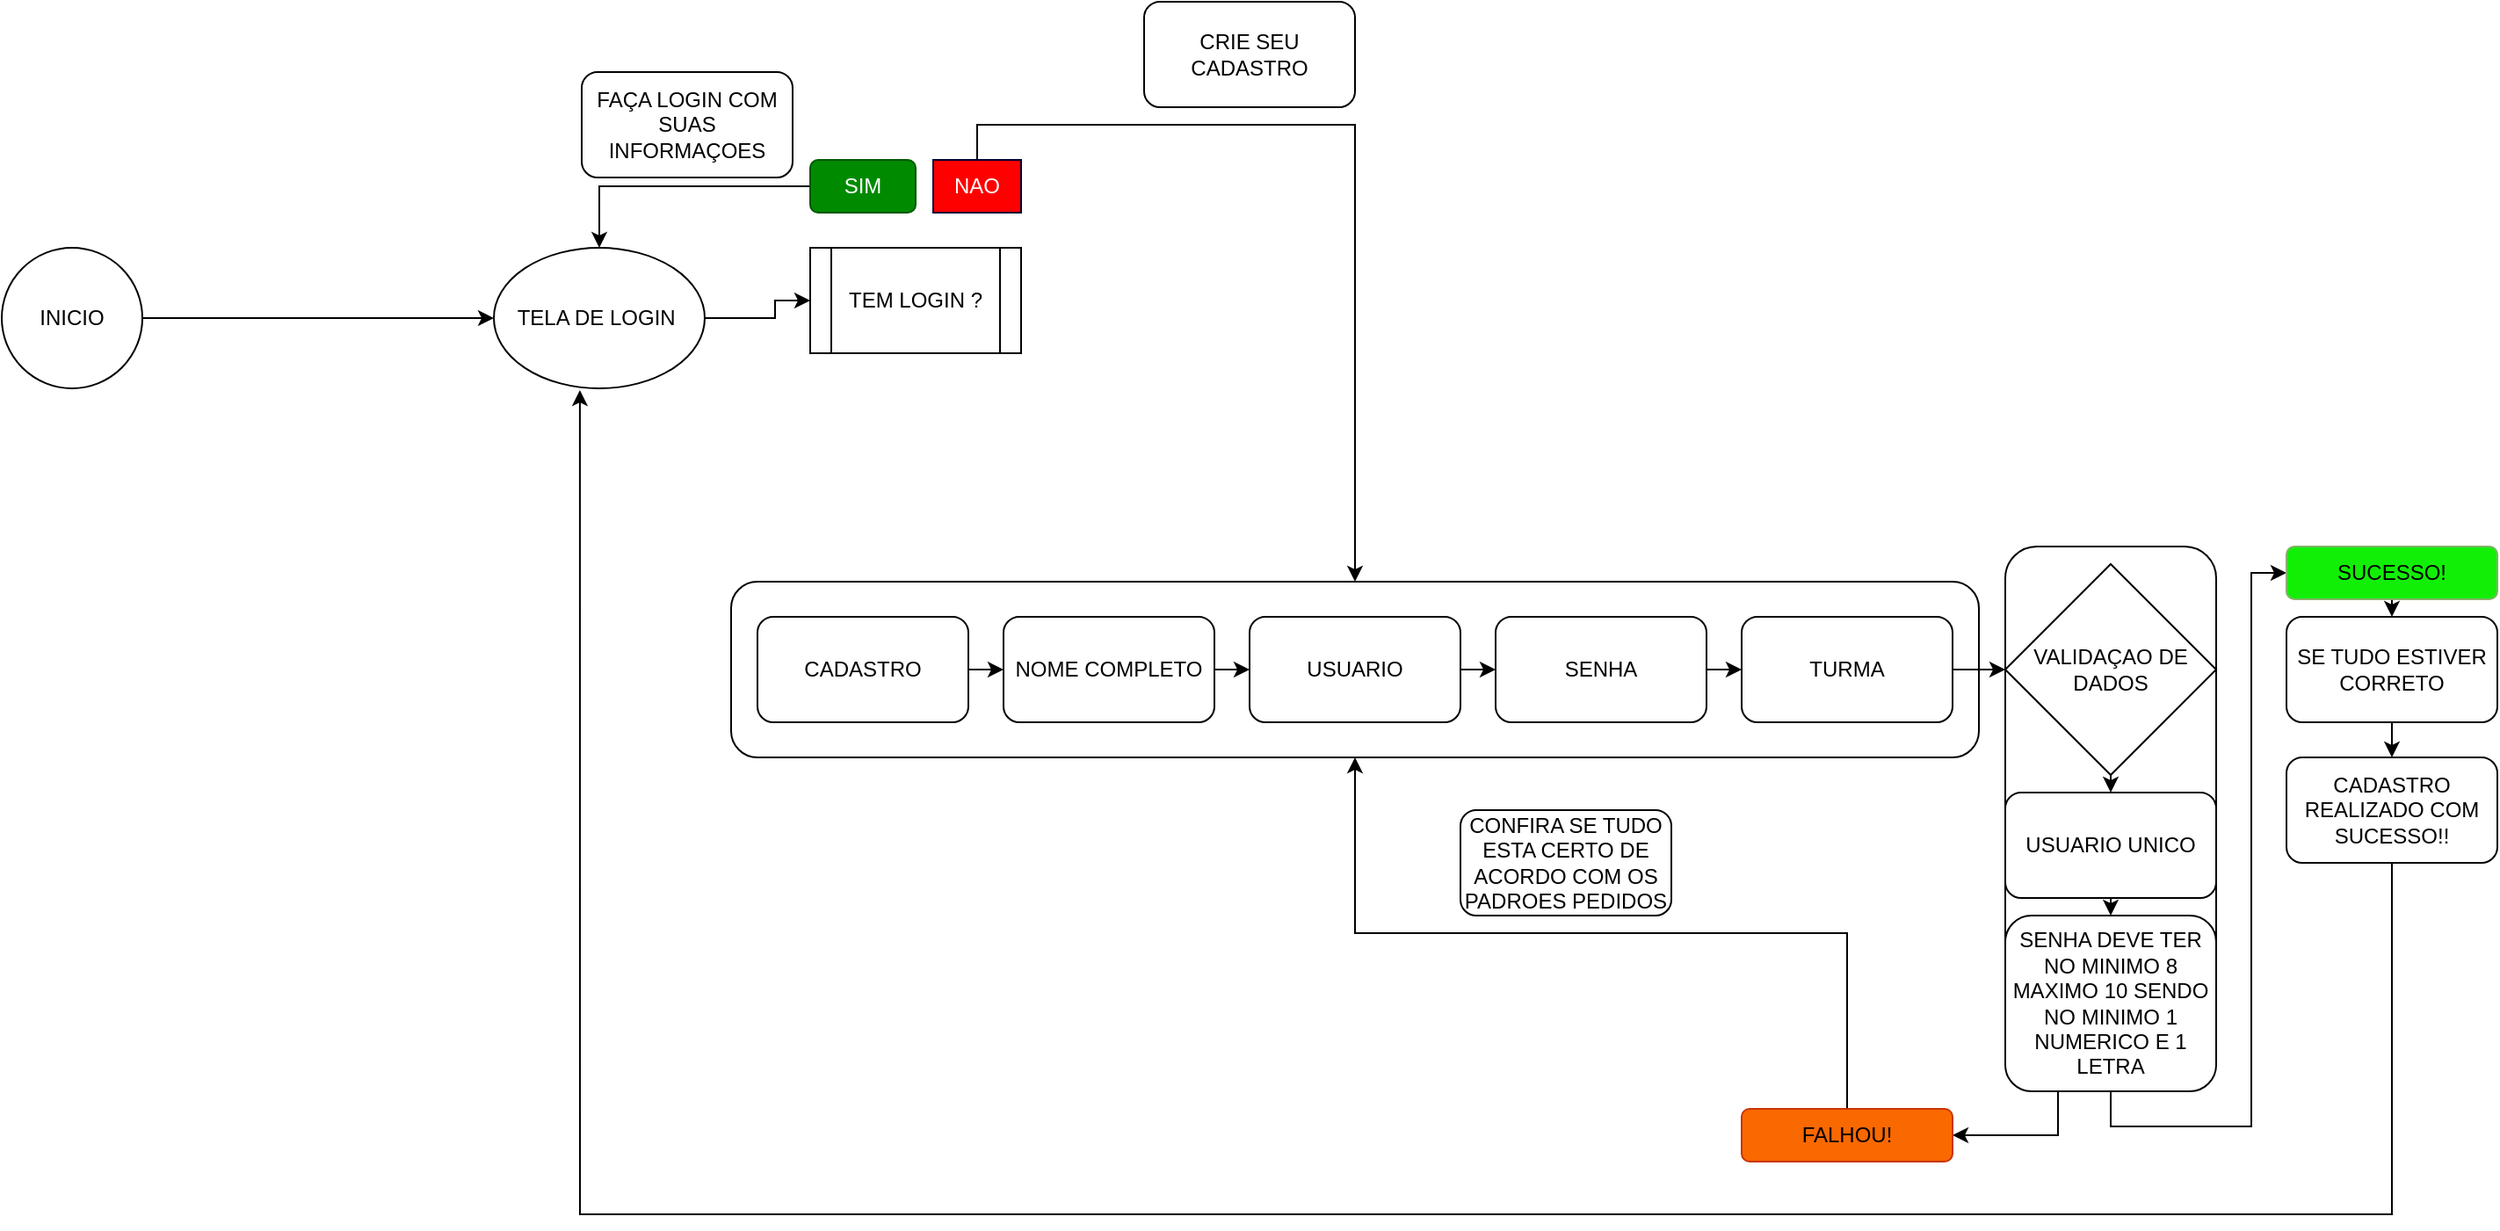 <mxfile version="24.8.3">
  <diagram name="Página-1" id="FjtqOPiaVLxI7ozIS71n">
    <mxGraphModel dx="2220" dy="3134" grid="1" gridSize="10" guides="1" tooltips="1" connect="1" arrows="1" fold="1" page="1" pageScale="1" pageWidth="827" pageHeight="1169" math="0" shadow="0">
      <root>
        <mxCell id="0" />
        <mxCell id="1" parent="0" />
        <mxCell id="49DNqTLfPqyPhk1rZPBO-28" value="" style="rounded=1;whiteSpace=wrap;html=1;" parent="1" vertex="1">
          <mxGeometry x="145" y="-1170" width="710" height="100" as="geometry" />
        </mxCell>
        <mxCell id="49DNqTLfPqyPhk1rZPBO-32" style="edgeStyle=orthogonalEdgeStyle;rounded=0;orthogonalLoop=1;jettySize=auto;html=1;exitX=0.5;exitY=0;exitDx=0;exitDy=0;" parent="1" source="49DNqTLfPqyPhk1rZPBO-21" edge="1">
          <mxGeometry relative="1" as="geometry">
            <mxPoint x="929.833" y="-1190.167" as="targetPoint" />
          </mxGeometry>
        </mxCell>
        <mxCell id="49DNqTLfPqyPhk1rZPBO-21" value="" style="rounded=1;whiteSpace=wrap;html=1;" parent="1" vertex="1">
          <mxGeometry x="870" y="-1190" width="120" height="310" as="geometry" />
        </mxCell>
        <mxCell id="49DNqTLfPqyPhk1rZPBO-35" style="edgeStyle=orthogonalEdgeStyle;rounded=0;orthogonalLoop=1;jettySize=auto;html=1;entryX=0;entryY=0.5;entryDx=0;entryDy=0;" parent="1" source="49DNqTLfPqyPhk1rZPBO-2" target="49DNqTLfPqyPhk1rZPBO-33" edge="1">
          <mxGeometry relative="1" as="geometry">
            <Array as="points">
              <mxPoint x="-100" y="-1320" />
            </Array>
          </mxGeometry>
        </mxCell>
        <mxCell id="49DNqTLfPqyPhk1rZPBO-2" value="INICIO" style="ellipse;whiteSpace=wrap;html=1;aspect=fixed;" parent="1" vertex="1">
          <mxGeometry x="-270" y="-1360" width="80" height="80" as="geometry" />
        </mxCell>
        <mxCell id="49DNqTLfPqyPhk1rZPBO-6" style="edgeStyle=orthogonalEdgeStyle;rounded=0;orthogonalLoop=1;jettySize=auto;html=1;exitX=1;exitY=0.5;exitDx=0;exitDy=0;entryX=0;entryY=0.5;entryDx=0;entryDy=0;" parent="1" source="49DNqTLfPqyPhk1rZPBO-4" target="49DNqTLfPqyPhk1rZPBO-5" edge="1">
          <mxGeometry relative="1" as="geometry" />
        </mxCell>
        <mxCell id="49DNqTLfPqyPhk1rZPBO-4" value="CADASTRO" style="rounded=1;whiteSpace=wrap;html=1;" parent="1" vertex="1">
          <mxGeometry x="160" y="-1150" width="120" height="60" as="geometry" />
        </mxCell>
        <mxCell id="49DNqTLfPqyPhk1rZPBO-10" style="edgeStyle=orthogonalEdgeStyle;rounded=0;orthogonalLoop=1;jettySize=auto;html=1;exitX=1;exitY=0.5;exitDx=0;exitDy=0;entryX=0;entryY=0.5;entryDx=0;entryDy=0;" parent="1" source="49DNqTLfPqyPhk1rZPBO-5" target="49DNqTLfPqyPhk1rZPBO-8" edge="1">
          <mxGeometry relative="1" as="geometry" />
        </mxCell>
        <mxCell id="49DNqTLfPqyPhk1rZPBO-5" value="NOME COMPLETO" style="rounded=1;whiteSpace=wrap;html=1;" parent="1" vertex="1">
          <mxGeometry x="300" y="-1150" width="120" height="60" as="geometry" />
        </mxCell>
        <mxCell id="49DNqTLfPqyPhk1rZPBO-7" style="edgeStyle=orthogonalEdgeStyle;rounded=0;orthogonalLoop=1;jettySize=auto;html=1;exitX=1;exitY=0.5;exitDx=0;exitDy=0;entryX=0;entryY=0.5;entryDx=0;entryDy=0;" parent="1" source="49DNqTLfPqyPhk1rZPBO-8" target="49DNqTLfPqyPhk1rZPBO-9" edge="1">
          <mxGeometry relative="1" as="geometry" />
        </mxCell>
        <mxCell id="49DNqTLfPqyPhk1rZPBO-8" value="USUARIO" style="rounded=1;whiteSpace=wrap;html=1;" parent="1" vertex="1">
          <mxGeometry x="440" y="-1150" width="120" height="60" as="geometry" />
        </mxCell>
        <mxCell id="49DNqTLfPqyPhk1rZPBO-12" style="edgeStyle=orthogonalEdgeStyle;rounded=0;orthogonalLoop=1;jettySize=auto;html=1;exitX=1;exitY=0.5;exitDx=0;exitDy=0;entryX=0;entryY=0.5;entryDx=0;entryDy=0;" parent="1" source="49DNqTLfPqyPhk1rZPBO-9" target="49DNqTLfPqyPhk1rZPBO-11" edge="1">
          <mxGeometry relative="1" as="geometry" />
        </mxCell>
        <mxCell id="49DNqTLfPqyPhk1rZPBO-9" value="SENHA" style="rounded=1;whiteSpace=wrap;html=1;" parent="1" vertex="1">
          <mxGeometry x="580" y="-1150" width="120" height="60" as="geometry" />
        </mxCell>
        <mxCell id="49DNqTLfPqyPhk1rZPBO-15" value="" style="edgeStyle=orthogonalEdgeStyle;rounded=0;orthogonalLoop=1;jettySize=auto;html=1;" parent="1" source="49DNqTLfPqyPhk1rZPBO-11" target="49DNqTLfPqyPhk1rZPBO-13" edge="1">
          <mxGeometry relative="1" as="geometry" />
        </mxCell>
        <mxCell id="49DNqTLfPqyPhk1rZPBO-11" value="TURMA" style="rounded=1;whiteSpace=wrap;html=1;" parent="1" vertex="1">
          <mxGeometry x="720" y="-1150" width="120" height="60" as="geometry" />
        </mxCell>
        <mxCell id="49DNqTLfPqyPhk1rZPBO-23" style="edgeStyle=orthogonalEdgeStyle;rounded=0;orthogonalLoop=1;jettySize=auto;html=1;exitX=0.5;exitY=1;exitDx=0;exitDy=0;entryX=0.5;entryY=0;entryDx=0;entryDy=0;" parent="1" source="49DNqTLfPqyPhk1rZPBO-13" target="49DNqTLfPqyPhk1rZPBO-16" edge="1">
          <mxGeometry relative="1" as="geometry" />
        </mxCell>
        <mxCell id="49DNqTLfPqyPhk1rZPBO-13" value="VALIDAÇAO DE DADOS" style="rhombus;whiteSpace=wrap;html=1;" parent="1" vertex="1">
          <mxGeometry x="870" y="-1180" width="120" height="120" as="geometry" />
        </mxCell>
        <mxCell id="49DNqTLfPqyPhk1rZPBO-22" style="edgeStyle=orthogonalEdgeStyle;rounded=0;orthogonalLoop=1;jettySize=auto;html=1;exitX=0.5;exitY=1;exitDx=0;exitDy=0;entryX=0.5;entryY=0;entryDx=0;entryDy=0;" parent="1" source="49DNqTLfPqyPhk1rZPBO-16" target="49DNqTLfPqyPhk1rZPBO-19" edge="1">
          <mxGeometry relative="1" as="geometry" />
        </mxCell>
        <mxCell id="49DNqTLfPqyPhk1rZPBO-16" value="USUARIO UNICO" style="rounded=1;whiteSpace=wrap;html=1;" parent="1" vertex="1">
          <mxGeometry x="870" y="-1050" width="120" height="60" as="geometry" />
        </mxCell>
        <mxCell id="49DNqTLfPqyPhk1rZPBO-54" style="edgeStyle=orthogonalEdgeStyle;rounded=0;orthogonalLoop=1;jettySize=auto;html=1;exitX=0.25;exitY=1;exitDx=0;exitDy=0;entryX=1;entryY=0.5;entryDx=0;entryDy=0;" parent="1" source="49DNqTLfPqyPhk1rZPBO-19" target="49DNqTLfPqyPhk1rZPBO-53" edge="1">
          <mxGeometry relative="1" as="geometry" />
        </mxCell>
        <mxCell id="49DNqTLfPqyPhk1rZPBO-55" style="edgeStyle=orthogonalEdgeStyle;rounded=0;orthogonalLoop=1;jettySize=auto;html=1;exitX=0.5;exitY=1;exitDx=0;exitDy=0;entryX=0;entryY=0.5;entryDx=0;entryDy=0;" parent="1" source="49DNqTLfPqyPhk1rZPBO-19" target="49DNqTLfPqyPhk1rZPBO-31" edge="1">
          <mxGeometry relative="1" as="geometry" />
        </mxCell>
        <mxCell id="49DNqTLfPqyPhk1rZPBO-19" value="SENHA DEVE TER NO MINIMO 8 MAXIMO 10 SENDO NO MINIMO 1 NUMERICO E 1 LETRA" style="rounded=1;whiteSpace=wrap;html=1;" parent="1" vertex="1">
          <mxGeometry x="870" y="-980" width="120" height="100" as="geometry" />
        </mxCell>
        <mxCell id="49DNqTLfPqyPhk1rZPBO-30" style="edgeStyle=orthogonalEdgeStyle;rounded=0;orthogonalLoop=1;jettySize=auto;html=1;exitX=0.5;exitY=1;exitDx=0;exitDy=0;entryX=0.5;entryY=0;entryDx=0;entryDy=0;" parent="1" source="49DNqTLfPqyPhk1rZPBO-24" target="49DNqTLfPqyPhk1rZPBO-26" edge="1">
          <mxGeometry relative="1" as="geometry" />
        </mxCell>
        <mxCell id="49DNqTLfPqyPhk1rZPBO-24" value="SE TUDO ESTIVER CORRETO" style="rounded=1;whiteSpace=wrap;html=1;" parent="1" vertex="1">
          <mxGeometry x="1030" y="-1150" width="120" height="60" as="geometry" />
        </mxCell>
        <mxCell id="drX-Rf22IctAxMhLRNOg-1" style="edgeStyle=orthogonalEdgeStyle;rounded=0;orthogonalLoop=1;jettySize=auto;html=1;entryX=0.408;entryY=1.013;entryDx=0;entryDy=0;entryPerimeter=0;" edge="1" parent="1" source="49DNqTLfPqyPhk1rZPBO-26" target="49DNqTLfPqyPhk1rZPBO-33">
          <mxGeometry relative="1" as="geometry">
            <mxPoint x="210" y="-1280" as="targetPoint" />
            <Array as="points">
              <mxPoint x="1090" y="-810" />
              <mxPoint x="59" y="-810" />
            </Array>
          </mxGeometry>
        </mxCell>
        <mxCell id="49DNqTLfPqyPhk1rZPBO-26" value="CADASTRO REALIZADO COM SUCESSO!!" style="rounded=1;whiteSpace=wrap;html=1;" parent="1" vertex="1">
          <mxGeometry x="1030" y="-1070" width="120" height="60" as="geometry" />
        </mxCell>
        <mxCell id="49DNqTLfPqyPhk1rZPBO-56" style="edgeStyle=orthogonalEdgeStyle;rounded=0;orthogonalLoop=1;jettySize=auto;html=1;exitX=0.5;exitY=1;exitDx=0;exitDy=0;entryX=0.5;entryY=0;entryDx=0;entryDy=0;" parent="1" source="49DNqTLfPqyPhk1rZPBO-31" target="49DNqTLfPqyPhk1rZPBO-24" edge="1">
          <mxGeometry relative="1" as="geometry" />
        </mxCell>
        <mxCell id="49DNqTLfPqyPhk1rZPBO-31" value="SUCESSO!" style="rounded=1;whiteSpace=wrap;html=1;fillColor=#12ef06;strokeColor=#82b366;" parent="1" vertex="1">
          <mxGeometry x="1030" y="-1190" width="120" height="30" as="geometry" />
        </mxCell>
        <mxCell id="49DNqTLfPqyPhk1rZPBO-36" style="edgeStyle=orthogonalEdgeStyle;rounded=0;orthogonalLoop=1;jettySize=auto;html=1;exitX=1;exitY=0;exitDx=0;exitDy=0;" parent="1" source="49DNqTLfPqyPhk1rZPBO-33" target="49DNqTLfPqyPhk1rZPBO-37" edge="1">
          <mxGeometry relative="1" as="geometry">
            <mxPoint x="220" y="-1390" as="targetPoint" />
            <Array as="points">
              <mxPoint x="112" y="-1320" />
              <mxPoint x="170" y="-1320" />
              <mxPoint x="170" y="-1330" />
            </Array>
          </mxGeometry>
        </mxCell>
        <mxCell id="49DNqTLfPqyPhk1rZPBO-33" value="TELA DE LOGIN&amp;nbsp;" style="ellipse;whiteSpace=wrap;html=1;" parent="1" vertex="1">
          <mxGeometry x="10" y="-1360" width="120" height="80" as="geometry" />
        </mxCell>
        <mxCell id="49DNqTLfPqyPhk1rZPBO-37" value="TEM LOGIN ?" style="shape=process;whiteSpace=wrap;html=1;backgroundOutline=1;" parent="1" vertex="1">
          <mxGeometry x="190" y="-1360" width="120" height="60" as="geometry" />
        </mxCell>
        <mxCell id="49DNqTLfPqyPhk1rZPBO-50" style="edgeStyle=orthogonalEdgeStyle;rounded=0;orthogonalLoop=1;jettySize=auto;html=1;exitX=0.5;exitY=0;exitDx=0;exitDy=0;entryX=0.5;entryY=0;entryDx=0;entryDy=0;" parent="1" source="49DNqTLfPqyPhk1rZPBO-38" target="49DNqTLfPqyPhk1rZPBO-28" edge="1">
          <mxGeometry relative="1" as="geometry" />
        </mxCell>
        <mxCell id="49DNqTLfPqyPhk1rZPBO-38" value="NAO" style="rounded=0;whiteSpace=wrap;html=1;fillColor=#ff0000;fontColor=#ffffff;strokeColor=#000033;" parent="1" vertex="1">
          <mxGeometry x="260" y="-1410" width="50" height="30" as="geometry" />
        </mxCell>
        <mxCell id="49DNqTLfPqyPhk1rZPBO-49" style="edgeStyle=orthogonalEdgeStyle;rounded=0;orthogonalLoop=1;jettySize=auto;html=1;entryX=0.5;entryY=0;entryDx=0;entryDy=0;" parent="1" source="49DNqTLfPqyPhk1rZPBO-44" target="49DNqTLfPqyPhk1rZPBO-33" edge="1">
          <mxGeometry relative="1" as="geometry" />
        </mxCell>
        <mxCell id="49DNqTLfPqyPhk1rZPBO-44" value="SIM" style="rounded=1;whiteSpace=wrap;html=1;fillColor=#008a00;fontColor=#ffffff;strokeColor=#005700;" parent="1" vertex="1">
          <mxGeometry x="190" y="-1410" width="60" height="30" as="geometry" />
        </mxCell>
        <mxCell id="49DNqTLfPqyPhk1rZPBO-48" value="FAÇA LOGIN COM SUAS INFORMAÇOES" style="rounded=1;whiteSpace=wrap;html=1;" parent="1" vertex="1">
          <mxGeometry x="60" y="-1460" width="120" height="60" as="geometry" />
        </mxCell>
        <mxCell id="49DNqTLfPqyPhk1rZPBO-51" value="CRIE SEU CADASTRO" style="rounded=1;whiteSpace=wrap;html=1;" parent="1" vertex="1">
          <mxGeometry x="380" y="-1500" width="120" height="60" as="geometry" />
        </mxCell>
        <mxCell id="49DNqTLfPqyPhk1rZPBO-57" style="edgeStyle=orthogonalEdgeStyle;rounded=0;orthogonalLoop=1;jettySize=auto;html=1;exitX=0.5;exitY=0;exitDx=0;exitDy=0;entryX=0.5;entryY=1;entryDx=0;entryDy=0;" parent="1" source="49DNqTLfPqyPhk1rZPBO-53" target="49DNqTLfPqyPhk1rZPBO-28" edge="1">
          <mxGeometry relative="1" as="geometry">
            <mxPoint x="510" y="-1060" as="targetPoint" />
          </mxGeometry>
        </mxCell>
        <mxCell id="49DNqTLfPqyPhk1rZPBO-53" value="FALHOU!" style="rounded=1;whiteSpace=wrap;html=1;fillColor=#fa6800;strokeColor=#C73500;fontColor=#000000;" parent="1" vertex="1">
          <mxGeometry x="720" y="-870" width="120" height="30" as="geometry" />
        </mxCell>
        <mxCell id="49DNqTLfPqyPhk1rZPBO-58" value="CONFIRA SE TUDO ESTA CERTO DE ACORDO COM OS PADROES PEDIDOS" style="rounded=1;whiteSpace=wrap;html=1;" parent="1" vertex="1">
          <mxGeometry x="560" y="-1040" width="120" height="60" as="geometry" />
        </mxCell>
      </root>
    </mxGraphModel>
  </diagram>
</mxfile>
